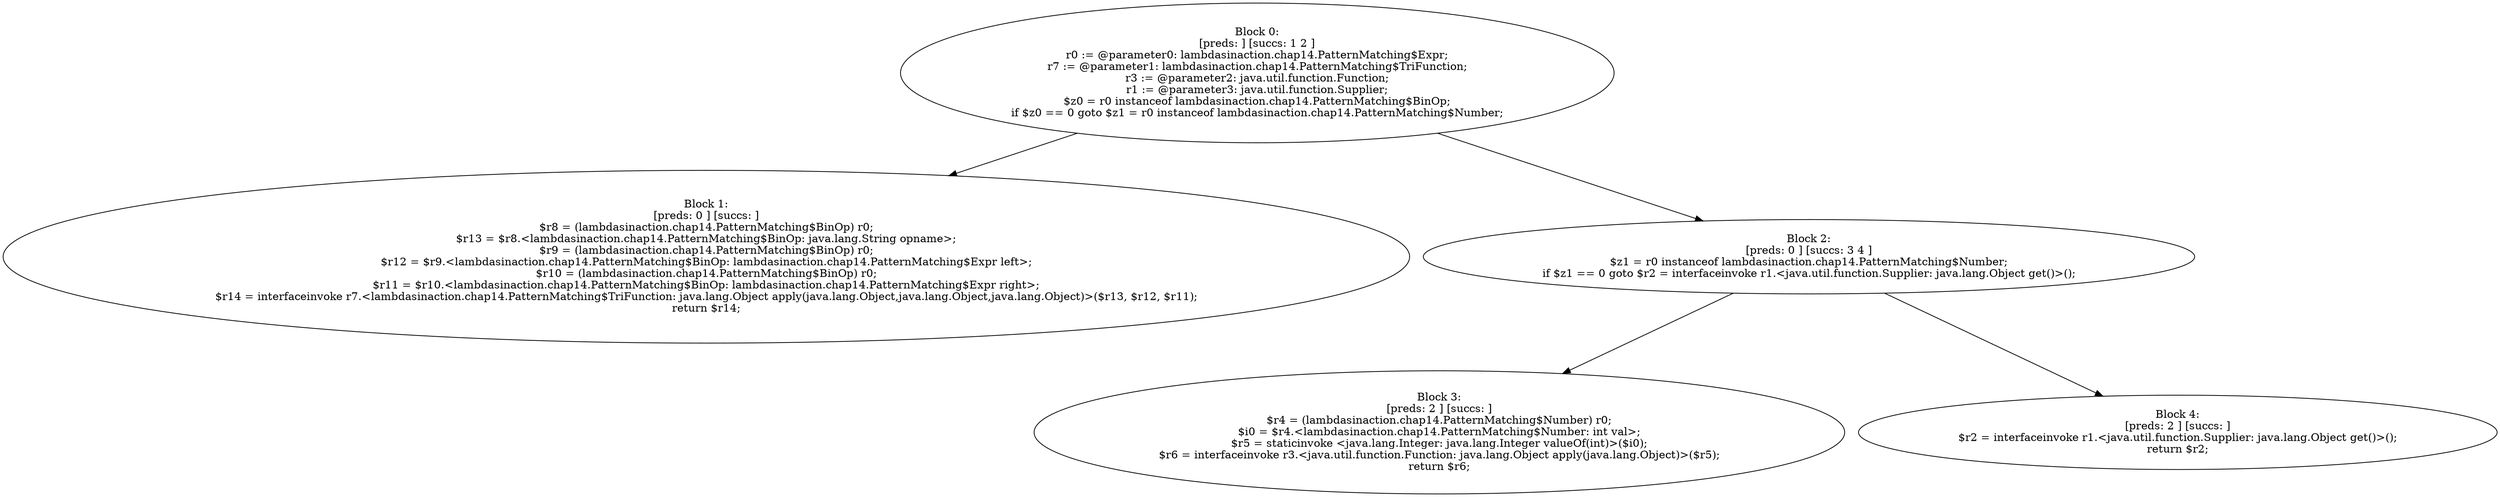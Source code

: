 digraph "unitGraph" {
    "Block 0:
[preds: ] [succs: 1 2 ]
r0 := @parameter0: lambdasinaction.chap14.PatternMatching$Expr;
r7 := @parameter1: lambdasinaction.chap14.PatternMatching$TriFunction;
r3 := @parameter2: java.util.function.Function;
r1 := @parameter3: java.util.function.Supplier;
$z0 = r0 instanceof lambdasinaction.chap14.PatternMatching$BinOp;
if $z0 == 0 goto $z1 = r0 instanceof lambdasinaction.chap14.PatternMatching$Number;
"
    "Block 1:
[preds: 0 ] [succs: ]
$r8 = (lambdasinaction.chap14.PatternMatching$BinOp) r0;
$r13 = $r8.<lambdasinaction.chap14.PatternMatching$BinOp: java.lang.String opname>;
$r9 = (lambdasinaction.chap14.PatternMatching$BinOp) r0;
$r12 = $r9.<lambdasinaction.chap14.PatternMatching$BinOp: lambdasinaction.chap14.PatternMatching$Expr left>;
$r10 = (lambdasinaction.chap14.PatternMatching$BinOp) r0;
$r11 = $r10.<lambdasinaction.chap14.PatternMatching$BinOp: lambdasinaction.chap14.PatternMatching$Expr right>;
$r14 = interfaceinvoke r7.<lambdasinaction.chap14.PatternMatching$TriFunction: java.lang.Object apply(java.lang.Object,java.lang.Object,java.lang.Object)>($r13, $r12, $r11);
return $r14;
"
    "Block 2:
[preds: 0 ] [succs: 3 4 ]
$z1 = r0 instanceof lambdasinaction.chap14.PatternMatching$Number;
if $z1 == 0 goto $r2 = interfaceinvoke r1.<java.util.function.Supplier: java.lang.Object get()>();
"
    "Block 3:
[preds: 2 ] [succs: ]
$r4 = (lambdasinaction.chap14.PatternMatching$Number) r0;
$i0 = $r4.<lambdasinaction.chap14.PatternMatching$Number: int val>;
$r5 = staticinvoke <java.lang.Integer: java.lang.Integer valueOf(int)>($i0);
$r6 = interfaceinvoke r3.<java.util.function.Function: java.lang.Object apply(java.lang.Object)>($r5);
return $r6;
"
    "Block 4:
[preds: 2 ] [succs: ]
$r2 = interfaceinvoke r1.<java.util.function.Supplier: java.lang.Object get()>();
return $r2;
"
    "Block 0:
[preds: ] [succs: 1 2 ]
r0 := @parameter0: lambdasinaction.chap14.PatternMatching$Expr;
r7 := @parameter1: lambdasinaction.chap14.PatternMatching$TriFunction;
r3 := @parameter2: java.util.function.Function;
r1 := @parameter3: java.util.function.Supplier;
$z0 = r0 instanceof lambdasinaction.chap14.PatternMatching$BinOp;
if $z0 == 0 goto $z1 = r0 instanceof lambdasinaction.chap14.PatternMatching$Number;
"->"Block 1:
[preds: 0 ] [succs: ]
$r8 = (lambdasinaction.chap14.PatternMatching$BinOp) r0;
$r13 = $r8.<lambdasinaction.chap14.PatternMatching$BinOp: java.lang.String opname>;
$r9 = (lambdasinaction.chap14.PatternMatching$BinOp) r0;
$r12 = $r9.<lambdasinaction.chap14.PatternMatching$BinOp: lambdasinaction.chap14.PatternMatching$Expr left>;
$r10 = (lambdasinaction.chap14.PatternMatching$BinOp) r0;
$r11 = $r10.<lambdasinaction.chap14.PatternMatching$BinOp: lambdasinaction.chap14.PatternMatching$Expr right>;
$r14 = interfaceinvoke r7.<lambdasinaction.chap14.PatternMatching$TriFunction: java.lang.Object apply(java.lang.Object,java.lang.Object,java.lang.Object)>($r13, $r12, $r11);
return $r14;
";
    "Block 0:
[preds: ] [succs: 1 2 ]
r0 := @parameter0: lambdasinaction.chap14.PatternMatching$Expr;
r7 := @parameter1: lambdasinaction.chap14.PatternMatching$TriFunction;
r3 := @parameter2: java.util.function.Function;
r1 := @parameter3: java.util.function.Supplier;
$z0 = r0 instanceof lambdasinaction.chap14.PatternMatching$BinOp;
if $z0 == 0 goto $z1 = r0 instanceof lambdasinaction.chap14.PatternMatching$Number;
"->"Block 2:
[preds: 0 ] [succs: 3 4 ]
$z1 = r0 instanceof lambdasinaction.chap14.PatternMatching$Number;
if $z1 == 0 goto $r2 = interfaceinvoke r1.<java.util.function.Supplier: java.lang.Object get()>();
";
    "Block 2:
[preds: 0 ] [succs: 3 4 ]
$z1 = r0 instanceof lambdasinaction.chap14.PatternMatching$Number;
if $z1 == 0 goto $r2 = interfaceinvoke r1.<java.util.function.Supplier: java.lang.Object get()>();
"->"Block 3:
[preds: 2 ] [succs: ]
$r4 = (lambdasinaction.chap14.PatternMatching$Number) r0;
$i0 = $r4.<lambdasinaction.chap14.PatternMatching$Number: int val>;
$r5 = staticinvoke <java.lang.Integer: java.lang.Integer valueOf(int)>($i0);
$r6 = interfaceinvoke r3.<java.util.function.Function: java.lang.Object apply(java.lang.Object)>($r5);
return $r6;
";
    "Block 2:
[preds: 0 ] [succs: 3 4 ]
$z1 = r0 instanceof lambdasinaction.chap14.PatternMatching$Number;
if $z1 == 0 goto $r2 = interfaceinvoke r1.<java.util.function.Supplier: java.lang.Object get()>();
"->"Block 4:
[preds: 2 ] [succs: ]
$r2 = interfaceinvoke r1.<java.util.function.Supplier: java.lang.Object get()>();
return $r2;
";
}
